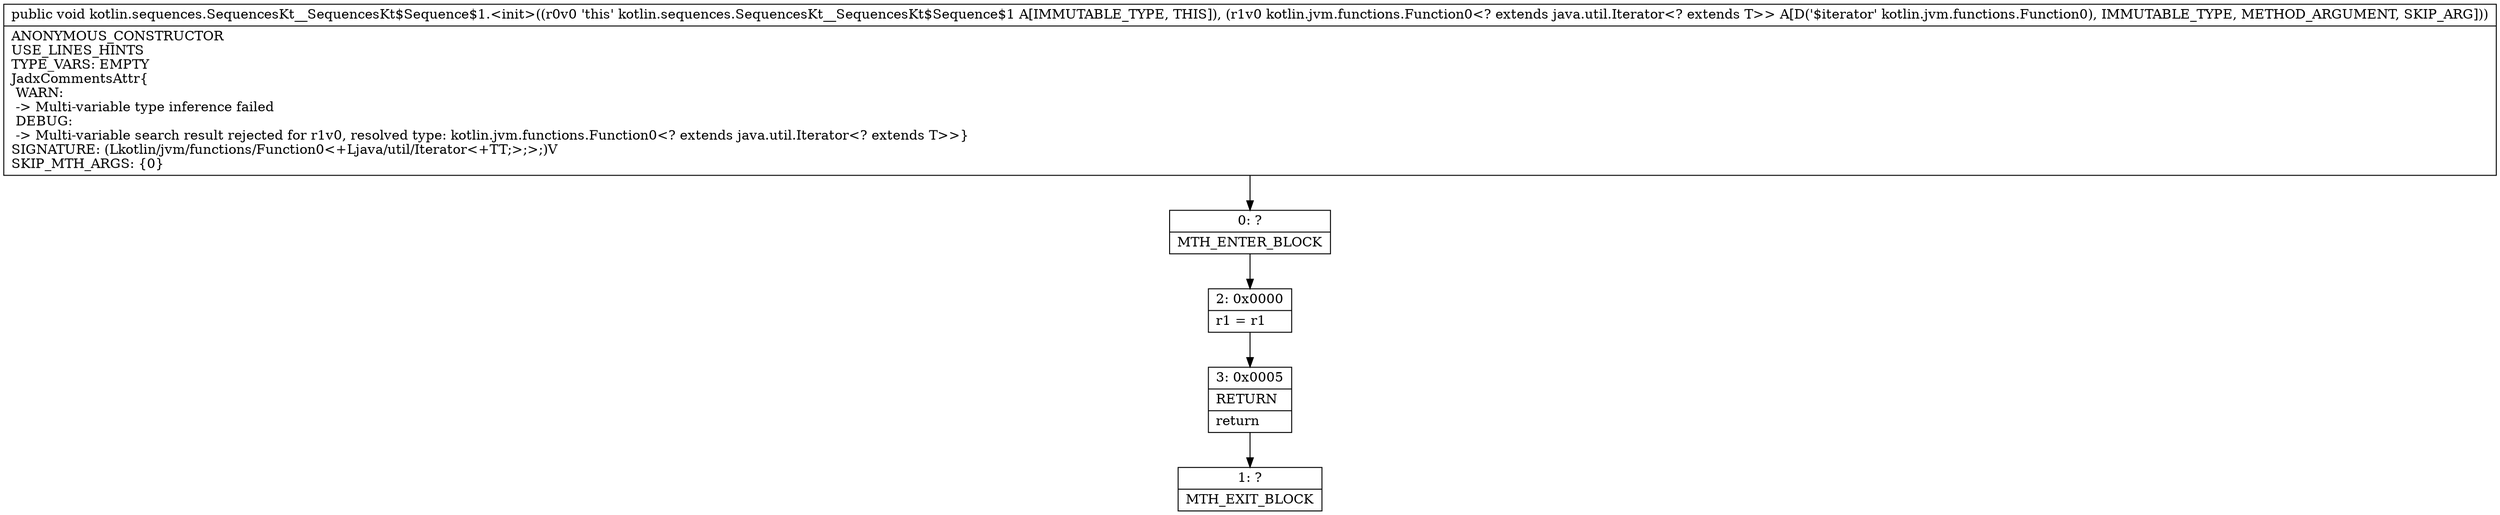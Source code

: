 digraph "CFG forkotlin.sequences.SequencesKt__SequencesKt$Sequence$1.\<init\>(Lkotlin\/jvm\/functions\/Function0;)V" {
Node_0 [shape=record,label="{0\:\ ?|MTH_ENTER_BLOCK\l}"];
Node_2 [shape=record,label="{2\:\ 0x0000|r1 = r1\l}"];
Node_3 [shape=record,label="{3\:\ 0x0005|RETURN\l|return\l}"];
Node_1 [shape=record,label="{1\:\ ?|MTH_EXIT_BLOCK\l}"];
MethodNode[shape=record,label="{public void kotlin.sequences.SequencesKt__SequencesKt$Sequence$1.\<init\>((r0v0 'this' kotlin.sequences.SequencesKt__SequencesKt$Sequence$1 A[IMMUTABLE_TYPE, THIS]), (r1v0 kotlin.jvm.functions.Function0\<? extends java.util.Iterator\<? extends T\>\> A[D('$iterator' kotlin.jvm.functions.Function0), IMMUTABLE_TYPE, METHOD_ARGUMENT, SKIP_ARG]))  | ANONYMOUS_CONSTRUCTOR\lUSE_LINES_HINTS\lTYPE_VARS: EMPTY\lJadxCommentsAttr\{\l WARN: \l \-\> Multi\-variable type inference failed\l DEBUG: \l \-\> Multi\-variable search result rejected for r1v0, resolved type: kotlin.jvm.functions.Function0\<? extends java.util.Iterator\<? extends T\>\>\}\lSIGNATURE: (Lkotlin\/jvm\/functions\/Function0\<+Ljava\/util\/Iterator\<+TT;\>;\>;)V\lSKIP_MTH_ARGS: \{0\}\l}"];
MethodNode -> Node_0;Node_0 -> Node_2;
Node_2 -> Node_3;
Node_3 -> Node_1;
}

